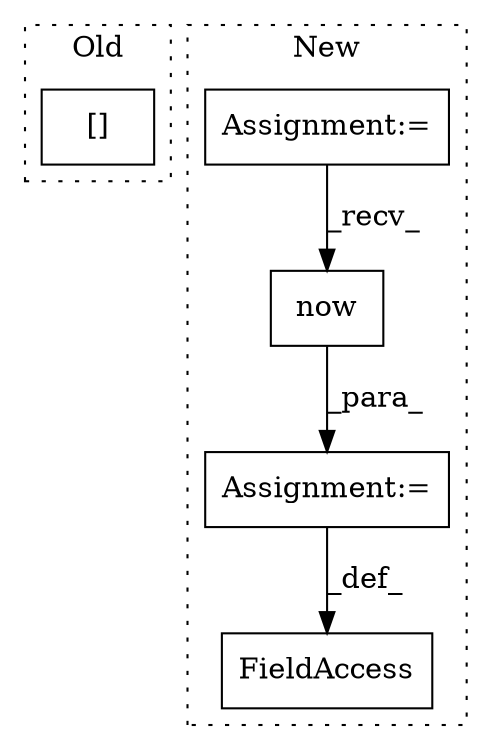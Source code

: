 digraph G {
subgraph cluster0 {
1 [label="[]" a="2" s="279,292" l="4,1" shape="box"];
label = "Old";
style="dotted";
}
subgraph cluster1 {
2 [label="now" a="32" s="453" l="5" shape="box"];
3 [label="Assignment:=" a="7" s="443" l="1" shape="box"];
4 [label="FieldAccess" a="22" s="624" l="14" shape="box"];
5 [label="Assignment:=" a="7" s="337" l="8" shape="box"];
label = "New";
style="dotted";
}
2 -> 3 [label="_para_"];
3 -> 4 [label="_def_"];
5 -> 2 [label="_recv_"];
}